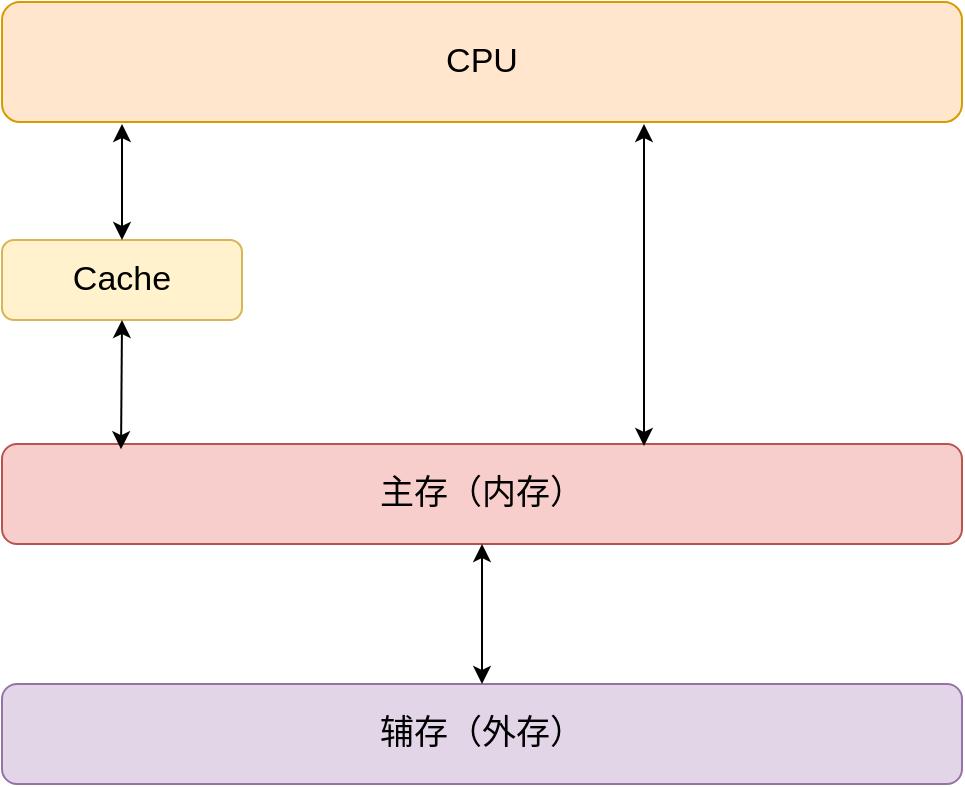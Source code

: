 <mxfile version="21.6.2" type="github">
  <diagram name="第 1 页" id="SlPnQXDKBgKA9mUTKN4Q">
    <mxGraphModel dx="1050" dy="549" grid="1" gridSize="10" guides="1" tooltips="1" connect="1" arrows="1" fold="1" page="1" pageScale="1" pageWidth="827" pageHeight="1169" math="0" shadow="0">
      <root>
        <mxCell id="0" />
        <mxCell id="1" parent="0" />
        <mxCell id="HfXEUfawvwGaL9e04rd9-1" value="CPU" style="rounded=1;whiteSpace=wrap;html=1;fillColor=#ffe6cc;strokeColor=#d79b00;fontSize=17;" vertex="1" parent="1">
          <mxGeometry x="200" y="159" width="480" height="60" as="geometry" />
        </mxCell>
        <mxCell id="HfXEUfawvwGaL9e04rd9-2" value="Cache" style="rounded=1;whiteSpace=wrap;html=1;fillColor=#fff2cc;strokeColor=#d6b656;fontSize=17;" vertex="1" parent="1">
          <mxGeometry x="200" y="278" width="120" height="40" as="geometry" />
        </mxCell>
        <mxCell id="HfXEUfawvwGaL9e04rd9-3" value="主存（内存）" style="rounded=1;whiteSpace=wrap;html=1;fillColor=#f8cecc;strokeColor=#b85450;fontSize=17;" vertex="1" parent="1">
          <mxGeometry x="200" y="380" width="480" height="50" as="geometry" />
        </mxCell>
        <mxCell id="HfXEUfawvwGaL9e04rd9-4" value="辅存（外存）" style="rounded=1;whiteSpace=wrap;html=1;fillColor=#e1d5e7;strokeColor=#9673a6;fontSize=17;" vertex="1" parent="1">
          <mxGeometry x="200" y="500" width="480" height="50" as="geometry" />
        </mxCell>
        <mxCell id="HfXEUfawvwGaL9e04rd9-5" value="" style="endArrow=classic;startArrow=classic;html=1;rounded=0;exitX=0.5;exitY=0;exitDx=0;exitDy=0;fontSize=17;" edge="1" parent="1" source="HfXEUfawvwGaL9e04rd9-2">
          <mxGeometry width="50" height="50" relative="1" as="geometry">
            <mxPoint x="210" y="260" as="sourcePoint" />
            <mxPoint x="260" y="220" as="targetPoint" />
          </mxGeometry>
        </mxCell>
        <mxCell id="HfXEUfawvwGaL9e04rd9-6" value="" style="endArrow=classic;startArrow=classic;html=1;rounded=0;entryX=0.5;entryY=1;entryDx=0;entryDy=0;exitX=0.124;exitY=0.052;exitDx=0;exitDy=0;exitPerimeter=0;fontSize=17;" edge="1" parent="1" source="HfXEUfawvwGaL9e04rd9-3" target="HfXEUfawvwGaL9e04rd9-2">
          <mxGeometry width="50" height="50" relative="1" as="geometry">
            <mxPoint x="200" y="380" as="sourcePoint" />
            <mxPoint x="250" y="330" as="targetPoint" />
          </mxGeometry>
        </mxCell>
        <mxCell id="HfXEUfawvwGaL9e04rd9-7" value="" style="endArrow=classic;startArrow=classic;html=1;rounded=0;fontSize=17;" edge="1" parent="1">
          <mxGeometry width="50" height="50" relative="1" as="geometry">
            <mxPoint x="521" y="381" as="sourcePoint" />
            <mxPoint x="521" y="220" as="targetPoint" />
          </mxGeometry>
        </mxCell>
        <mxCell id="HfXEUfawvwGaL9e04rd9-8" value="" style="endArrow=classic;startArrow=classic;html=1;rounded=0;exitX=0.5;exitY=0;exitDx=0;exitDy=0;fontSize=17;" edge="1" parent="1" source="HfXEUfawvwGaL9e04rd9-4">
          <mxGeometry width="50" height="50" relative="1" as="geometry">
            <mxPoint x="390" y="480" as="sourcePoint" />
            <mxPoint x="440" y="430" as="targetPoint" />
          </mxGeometry>
        </mxCell>
      </root>
    </mxGraphModel>
  </diagram>
</mxfile>
